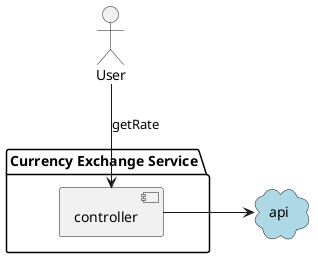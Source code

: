 @startuml
actor :User:
cloud api #LightBlue

package "Currency Exchange Service" {
    User -down-> [controller] : getRate
}

[controller] -> api : "                "
@enduml
